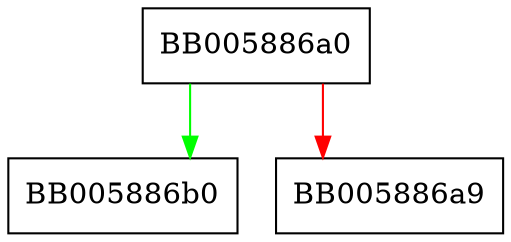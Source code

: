 digraph EC_KEY_precompute_mult {
  node [shape="box"];
  graph [splines=ortho];
  BB005886a0 -> BB005886b0 [color="green"];
  BB005886a0 -> BB005886a9 [color="red"];
}
